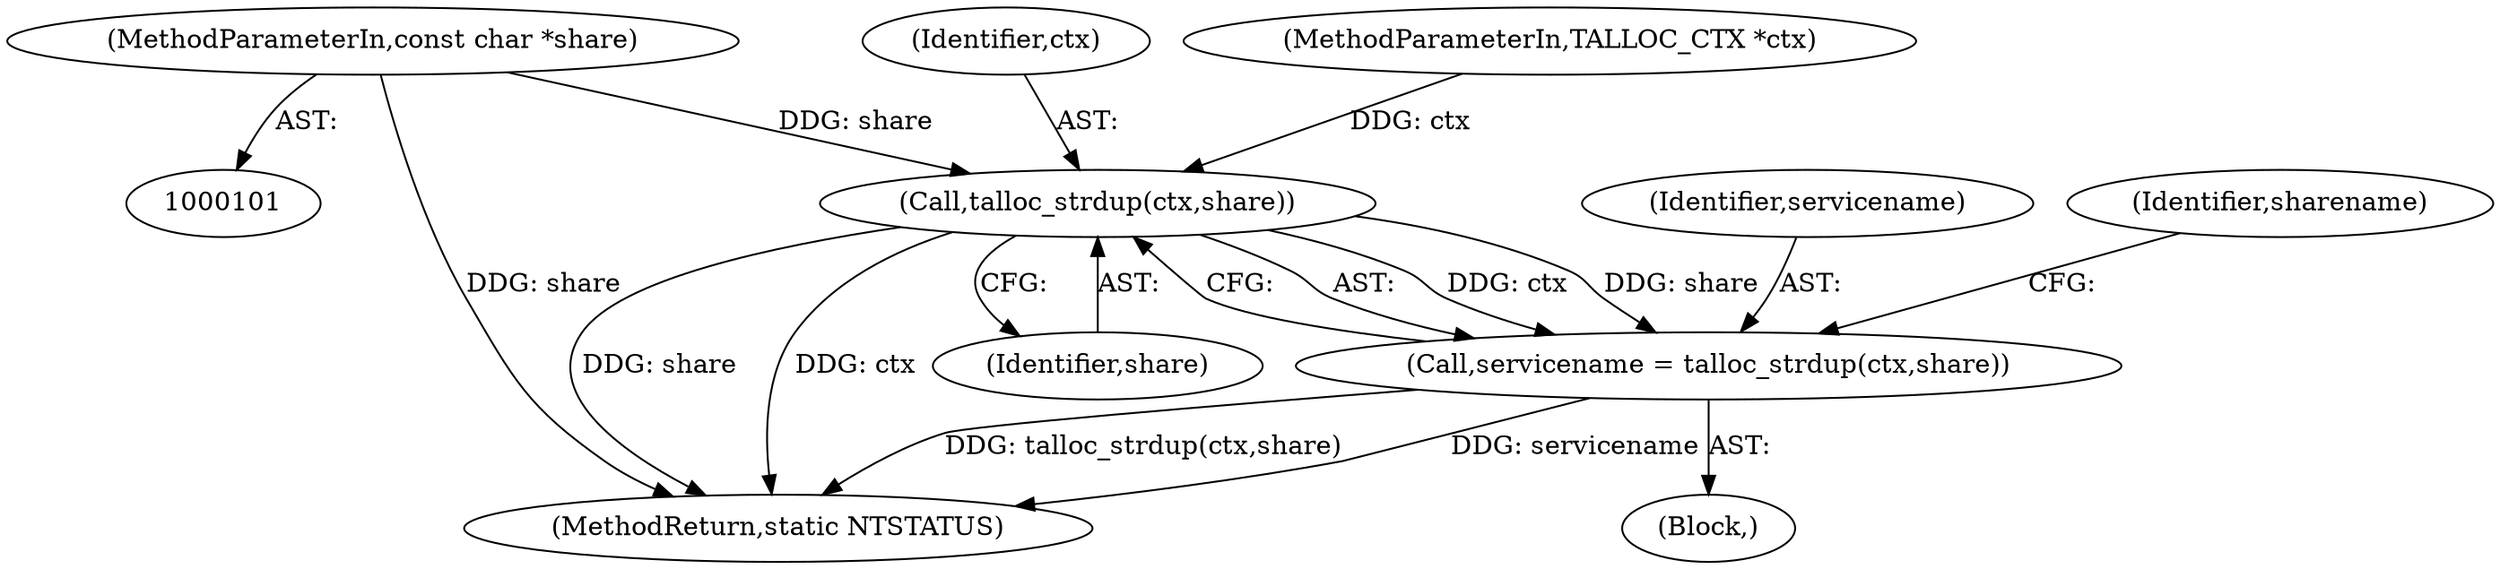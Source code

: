 digraph "0_samba_d724f835acb9f4886c0001af32cd325dbbf1f895@pointer" {
"1000104" [label="(MethodParameterIn,const char *share)"];
"1000142" [label="(Call,talloc_strdup(ctx,share))"];
"1000140" [label="(Call,servicename = talloc_strdup(ctx,share))"];
"1000143" [label="(Identifier,ctx)"];
"1000141" [label="(Identifier,servicename)"];
"1000102" [label="(MethodParameterIn,TALLOC_CTX *ctx)"];
"1000140" [label="(Call,servicename = talloc_strdup(ctx,share))"];
"1000104" [label="(MethodParameterIn,const char *share)"];
"1000142" [label="(Call,talloc_strdup(ctx,share))"];
"1000112" [label="(Block,)"];
"1000146" [label="(Identifier,sharename)"];
"1000173" [label="(MethodReturn,static NTSTATUS)"];
"1000144" [label="(Identifier,share)"];
"1000104" -> "1000101"  [label="AST: "];
"1000104" -> "1000173"  [label="DDG: share"];
"1000104" -> "1000142"  [label="DDG: share"];
"1000142" -> "1000140"  [label="AST: "];
"1000142" -> "1000144"  [label="CFG: "];
"1000143" -> "1000142"  [label="AST: "];
"1000144" -> "1000142"  [label="AST: "];
"1000140" -> "1000142"  [label="CFG: "];
"1000142" -> "1000173"  [label="DDG: share"];
"1000142" -> "1000173"  [label="DDG: ctx"];
"1000142" -> "1000140"  [label="DDG: ctx"];
"1000142" -> "1000140"  [label="DDG: share"];
"1000102" -> "1000142"  [label="DDG: ctx"];
"1000140" -> "1000112"  [label="AST: "];
"1000141" -> "1000140"  [label="AST: "];
"1000146" -> "1000140"  [label="CFG: "];
"1000140" -> "1000173"  [label="DDG: talloc_strdup(ctx,share)"];
"1000140" -> "1000173"  [label="DDG: servicename"];
}
